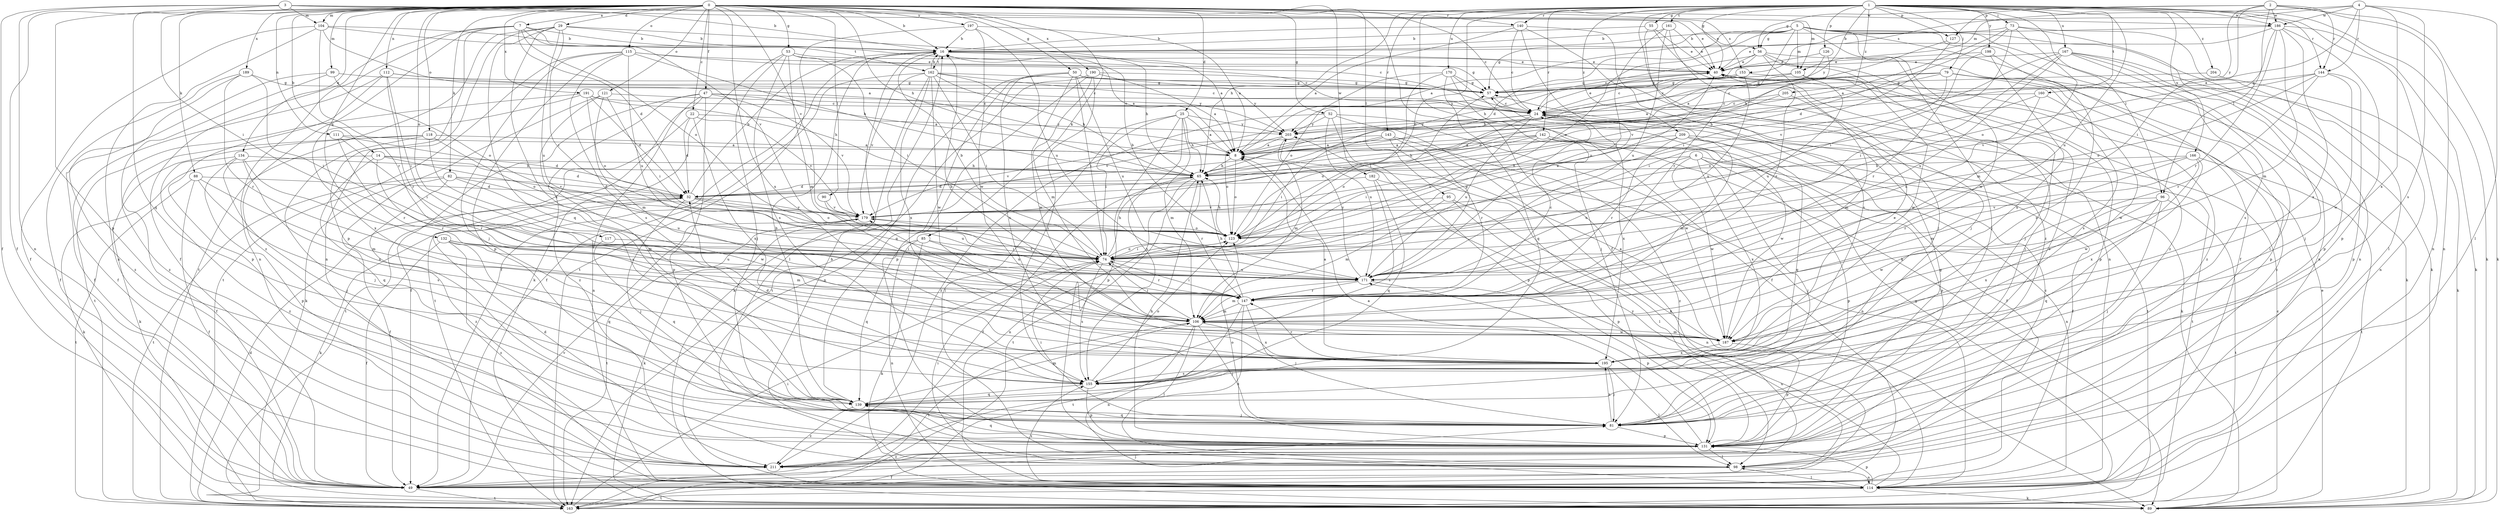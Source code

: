 strict digraph  {
0;
1;
2;
3;
4;
5;
6;
7;
8;
14;
16;
22;
24;
25;
29;
32;
40;
47;
49;
50;
52;
53;
55;
56;
57;
65;
73;
74;
79;
81;
82;
85;
88;
89;
90;
95;
96;
98;
99;
104;
105;
106;
111;
112;
114;
115;
117;
118;
121;
123;
126;
127;
131;
132;
134;
139;
140;
142;
143;
144;
147;
153;
155;
160;
161;
162;
163;
166;
167;
170;
171;
179;
182;
186;
187;
189;
190;
191;
195;
197;
198;
203;
204;
205;
209;
211;
0 -> 7  [label=a];
0 -> 14  [label=b];
0 -> 16  [label=b];
0 -> 22  [label=c];
0 -> 24  [label=c];
0 -> 25  [label=d];
0 -> 29  [label=d];
0 -> 47  [label=f];
0 -> 49  [label=f];
0 -> 50  [label=g];
0 -> 52  [label=g];
0 -> 53  [label=g];
0 -> 65  [label=h];
0 -> 82  [label=k];
0 -> 85  [label=k];
0 -> 88  [label=k];
0 -> 89  [label=k];
0 -> 90  [label=l];
0 -> 95  [label=l];
0 -> 99  [label=m];
0 -> 104  [label=m];
0 -> 111  [label=n];
0 -> 112  [label=n];
0 -> 115  [label=o];
0 -> 117  [label=o];
0 -> 118  [label=o];
0 -> 121  [label=o];
0 -> 132  [label=q];
0 -> 134  [label=q];
0 -> 139  [label=q];
0 -> 140  [label=r];
0 -> 153  [label=s];
0 -> 179  [label=v];
0 -> 182  [label=w];
0 -> 186  [label=w];
0 -> 189  [label=x];
0 -> 190  [label=x];
0 -> 191  [label=x];
0 -> 195  [label=x];
0 -> 197  [label=y];
1 -> 40  [label=e];
1 -> 49  [label=f];
1 -> 55  [label=g];
1 -> 65  [label=h];
1 -> 73  [label=i];
1 -> 79  [label=j];
1 -> 89  [label=k];
1 -> 96  [label=l];
1 -> 114  [label=n];
1 -> 123  [label=o];
1 -> 126  [label=p];
1 -> 127  [label=p];
1 -> 140  [label=r];
1 -> 142  [label=r];
1 -> 143  [label=r];
1 -> 144  [label=r];
1 -> 160  [label=t];
1 -> 161  [label=t];
1 -> 166  [label=u];
1 -> 167  [label=u];
1 -> 170  [label=u];
1 -> 171  [label=u];
1 -> 186  [label=w];
1 -> 198  [label=y];
1 -> 203  [label=y];
1 -> 204  [label=z];
1 -> 205  [label=z];
1 -> 209  [label=z];
1 -> 211  [label=z];
2 -> 56  [label=g];
2 -> 74  [label=i];
2 -> 89  [label=k];
2 -> 96  [label=l];
2 -> 114  [label=n];
2 -> 127  [label=p];
2 -> 144  [label=r];
2 -> 186  [label=w];
2 -> 203  [label=y];
3 -> 16  [label=b];
3 -> 40  [label=e];
3 -> 49  [label=f];
3 -> 56  [label=g];
3 -> 74  [label=i];
3 -> 104  [label=m];
3 -> 105  [label=m];
3 -> 114  [label=n];
3 -> 131  [label=p];
4 -> 8  [label=a];
4 -> 98  [label=l];
4 -> 105  [label=m];
4 -> 144  [label=r];
4 -> 153  [label=s];
4 -> 155  [label=s];
4 -> 186  [label=w];
4 -> 195  [label=x];
5 -> 8  [label=a];
5 -> 32  [label=d];
5 -> 49  [label=f];
5 -> 56  [label=g];
5 -> 57  [label=g];
5 -> 81  [label=j];
5 -> 89  [label=k];
5 -> 98  [label=l];
5 -> 105  [label=m];
5 -> 114  [label=n];
5 -> 123  [label=o];
5 -> 147  [label=r];
5 -> 187  [label=w];
6 -> 65  [label=h];
6 -> 81  [label=j];
6 -> 114  [label=n];
6 -> 131  [label=p];
6 -> 171  [label=u];
6 -> 187  [label=w];
6 -> 195  [label=x];
7 -> 16  [label=b];
7 -> 32  [label=d];
7 -> 49  [label=f];
7 -> 114  [label=n];
7 -> 123  [label=o];
7 -> 131  [label=p];
7 -> 162  [label=t];
7 -> 179  [label=v];
7 -> 211  [label=z];
8 -> 65  [label=h];
8 -> 123  [label=o];
14 -> 32  [label=d];
14 -> 65  [label=h];
14 -> 89  [label=k];
14 -> 139  [label=q];
14 -> 147  [label=r];
14 -> 179  [label=v];
16 -> 40  [label=e];
16 -> 49  [label=f];
16 -> 57  [label=g];
16 -> 65  [label=h];
16 -> 98  [label=l];
16 -> 162  [label=t];
22 -> 32  [label=d];
22 -> 163  [label=t];
22 -> 179  [label=v];
22 -> 195  [label=x];
22 -> 203  [label=y];
24 -> 40  [label=e];
24 -> 49  [label=f];
24 -> 89  [label=k];
24 -> 123  [label=o];
24 -> 163  [label=t];
24 -> 171  [label=u];
24 -> 179  [label=v];
24 -> 195  [label=x];
24 -> 203  [label=y];
25 -> 8  [label=a];
25 -> 65  [label=h];
25 -> 74  [label=i];
25 -> 98  [label=l];
25 -> 106  [label=m];
25 -> 131  [label=p];
25 -> 155  [label=s];
25 -> 203  [label=y];
29 -> 8  [label=a];
29 -> 16  [label=b];
29 -> 74  [label=i];
29 -> 114  [label=n];
29 -> 139  [label=q];
29 -> 163  [label=t];
29 -> 171  [label=u];
29 -> 195  [label=x];
32 -> 16  [label=b];
32 -> 74  [label=i];
32 -> 81  [label=j];
32 -> 89  [label=k];
32 -> 123  [label=o];
32 -> 179  [label=v];
40 -> 57  [label=g];
40 -> 81  [label=j];
40 -> 203  [label=y];
47 -> 8  [label=a];
47 -> 24  [label=c];
47 -> 49  [label=f];
47 -> 114  [label=n];
47 -> 131  [label=p];
47 -> 163  [label=t];
47 -> 179  [label=v];
47 -> 211  [label=z];
49 -> 81  [label=j];
49 -> 163  [label=t];
49 -> 171  [label=u];
49 -> 179  [label=v];
50 -> 57  [label=g];
50 -> 74  [label=i];
50 -> 114  [label=n];
50 -> 139  [label=q];
50 -> 171  [label=u];
50 -> 187  [label=w];
50 -> 195  [label=x];
50 -> 203  [label=y];
52 -> 89  [label=k];
52 -> 131  [label=p];
52 -> 171  [label=u];
52 -> 187  [label=w];
52 -> 203  [label=y];
52 -> 211  [label=z];
53 -> 8  [label=a];
53 -> 40  [label=e];
53 -> 74  [label=i];
53 -> 81  [label=j];
53 -> 89  [label=k];
53 -> 106  [label=m];
53 -> 155  [label=s];
55 -> 16  [label=b];
55 -> 40  [label=e];
55 -> 81  [label=j];
55 -> 211  [label=z];
56 -> 24  [label=c];
56 -> 40  [label=e];
56 -> 65  [label=h];
56 -> 81  [label=j];
56 -> 89  [label=k];
56 -> 147  [label=r];
56 -> 211  [label=z];
57 -> 24  [label=c];
65 -> 32  [label=d];
65 -> 49  [label=f];
65 -> 114  [label=n];
65 -> 147  [label=r];
65 -> 163  [label=t];
73 -> 8  [label=a];
73 -> 16  [label=b];
73 -> 32  [label=d];
73 -> 74  [label=i];
73 -> 98  [label=l];
73 -> 106  [label=m];
73 -> 114  [label=n];
74 -> 16  [label=b];
74 -> 40  [label=e];
74 -> 65  [label=h];
74 -> 123  [label=o];
74 -> 147  [label=r];
74 -> 155  [label=s];
74 -> 171  [label=u];
79 -> 24  [label=c];
79 -> 57  [label=g];
79 -> 65  [label=h];
79 -> 74  [label=i];
79 -> 131  [label=p];
79 -> 155  [label=s];
79 -> 211  [label=z];
81 -> 40  [label=e];
81 -> 74  [label=i];
81 -> 131  [label=p];
81 -> 139  [label=q];
81 -> 195  [label=x];
82 -> 32  [label=d];
82 -> 49  [label=f];
82 -> 163  [label=t];
82 -> 171  [label=u];
82 -> 187  [label=w];
82 -> 211  [label=z];
85 -> 74  [label=i];
85 -> 89  [label=k];
85 -> 114  [label=n];
85 -> 139  [label=q];
85 -> 171  [label=u];
88 -> 32  [label=d];
88 -> 49  [label=f];
88 -> 106  [label=m];
88 -> 155  [label=s];
88 -> 163  [label=t];
89 -> 24  [label=c];
89 -> 40  [label=e];
90 -> 171  [label=u];
90 -> 179  [label=v];
95 -> 106  [label=m];
95 -> 114  [label=n];
95 -> 131  [label=p];
95 -> 179  [label=v];
96 -> 81  [label=j];
96 -> 139  [label=q];
96 -> 163  [label=t];
96 -> 179  [label=v];
96 -> 187  [label=w];
96 -> 195  [label=x];
98 -> 16  [label=b];
98 -> 24  [label=c];
98 -> 32  [label=d];
98 -> 49  [label=f];
98 -> 74  [label=i];
98 -> 114  [label=n];
99 -> 49  [label=f];
99 -> 57  [label=g];
99 -> 123  [label=o];
99 -> 211  [label=z];
104 -> 8  [label=a];
104 -> 16  [label=b];
104 -> 24  [label=c];
104 -> 49  [label=f];
104 -> 114  [label=n];
104 -> 147  [label=r];
105 -> 8  [label=a];
105 -> 24  [label=c];
105 -> 57  [label=g];
105 -> 171  [label=u];
105 -> 187  [label=w];
106 -> 16  [label=b];
106 -> 74  [label=i];
106 -> 81  [label=j];
106 -> 98  [label=l];
106 -> 114  [label=n];
106 -> 163  [label=t];
106 -> 179  [label=v];
106 -> 187  [label=w];
106 -> 195  [label=x];
111 -> 8  [label=a];
111 -> 32  [label=d];
111 -> 74  [label=i];
111 -> 147  [label=r];
112 -> 24  [label=c];
112 -> 49  [label=f];
112 -> 57  [label=g];
112 -> 74  [label=i];
112 -> 131  [label=p];
112 -> 147  [label=r];
114 -> 89  [label=k];
114 -> 98  [label=l];
114 -> 131  [label=p];
114 -> 155  [label=s];
114 -> 163  [label=t];
114 -> 203  [label=y];
115 -> 24  [label=c];
115 -> 40  [label=e];
115 -> 65  [label=h];
115 -> 81  [label=j];
115 -> 131  [label=p];
115 -> 155  [label=s];
115 -> 163  [label=t];
115 -> 171  [label=u];
117 -> 74  [label=i];
117 -> 139  [label=q];
118 -> 8  [label=a];
118 -> 49  [label=f];
118 -> 81  [label=j];
118 -> 89  [label=k];
118 -> 123  [label=o];
118 -> 155  [label=s];
121 -> 24  [label=c];
121 -> 74  [label=i];
121 -> 89  [label=k];
121 -> 106  [label=m];
121 -> 139  [label=q];
123 -> 16  [label=b];
123 -> 65  [label=h];
123 -> 74  [label=i];
126 -> 8  [label=a];
126 -> 40  [label=e];
126 -> 179  [label=v];
127 -> 65  [label=h];
127 -> 74  [label=i];
131 -> 8  [label=a];
131 -> 57  [label=g];
131 -> 65  [label=h];
131 -> 98  [label=l];
131 -> 123  [label=o];
131 -> 139  [label=q];
131 -> 211  [label=z];
132 -> 49  [label=f];
132 -> 74  [label=i];
132 -> 106  [label=m];
132 -> 139  [label=q];
132 -> 171  [label=u];
132 -> 211  [label=z];
134 -> 65  [label=h];
134 -> 81  [label=j];
134 -> 131  [label=p];
134 -> 147  [label=r];
134 -> 195  [label=x];
134 -> 211  [label=z];
139 -> 16  [label=b];
139 -> 81  [label=j];
139 -> 106  [label=m];
139 -> 211  [label=z];
140 -> 8  [label=a];
140 -> 16  [label=b];
140 -> 24  [label=c];
140 -> 114  [label=n];
140 -> 155  [label=s];
140 -> 171  [label=u];
142 -> 8  [label=a];
142 -> 65  [label=h];
142 -> 74  [label=i];
142 -> 123  [label=o];
142 -> 131  [label=p];
142 -> 139  [label=q];
142 -> 187  [label=w];
143 -> 8  [label=a];
143 -> 74  [label=i];
143 -> 114  [label=n];
143 -> 147  [label=r];
143 -> 179  [label=v];
143 -> 211  [label=z];
144 -> 57  [label=g];
144 -> 123  [label=o];
144 -> 131  [label=p];
144 -> 147  [label=r];
144 -> 179  [label=v];
144 -> 187  [label=w];
147 -> 24  [label=c];
147 -> 65  [label=h];
147 -> 74  [label=i];
147 -> 81  [label=j];
147 -> 106  [label=m];
147 -> 163  [label=t];
147 -> 211  [label=z];
153 -> 24  [label=c];
153 -> 57  [label=g];
153 -> 65  [label=h];
153 -> 131  [label=p];
153 -> 171  [label=u];
155 -> 32  [label=d];
155 -> 123  [label=o];
155 -> 131  [label=p];
155 -> 139  [label=q];
160 -> 24  [label=c];
160 -> 123  [label=o];
160 -> 171  [label=u];
160 -> 187  [label=w];
161 -> 16  [label=b];
161 -> 40  [label=e];
161 -> 74  [label=i];
161 -> 81  [label=j];
161 -> 171  [label=u];
162 -> 16  [label=b];
162 -> 24  [label=c];
162 -> 49  [label=f];
162 -> 57  [label=g];
162 -> 65  [label=h];
162 -> 74  [label=i];
162 -> 89  [label=k];
162 -> 179  [label=v];
162 -> 187  [label=w];
162 -> 195  [label=x];
162 -> 203  [label=y];
163 -> 32  [label=d];
163 -> 57  [label=g];
163 -> 74  [label=i];
166 -> 65  [label=h];
166 -> 106  [label=m];
166 -> 147  [label=r];
166 -> 163  [label=t];
166 -> 187  [label=w];
166 -> 195  [label=x];
167 -> 40  [label=e];
167 -> 74  [label=i];
167 -> 81  [label=j];
167 -> 114  [label=n];
167 -> 131  [label=p];
167 -> 155  [label=s];
167 -> 171  [label=u];
167 -> 179  [label=v];
170 -> 49  [label=f];
170 -> 57  [label=g];
170 -> 74  [label=i];
170 -> 81  [label=j];
170 -> 123  [label=o];
170 -> 139  [label=q];
171 -> 57  [label=g];
171 -> 106  [label=m];
171 -> 131  [label=p];
171 -> 147  [label=r];
171 -> 179  [label=v];
171 -> 203  [label=y];
179 -> 89  [label=k];
179 -> 123  [label=o];
179 -> 163  [label=t];
182 -> 32  [label=d];
182 -> 98  [label=l];
182 -> 139  [label=q];
182 -> 155  [label=s];
186 -> 16  [label=b];
186 -> 40  [label=e];
186 -> 89  [label=k];
186 -> 106  [label=m];
186 -> 123  [label=o];
186 -> 131  [label=p];
186 -> 147  [label=r];
186 -> 195  [label=x];
187 -> 8  [label=a];
187 -> 106  [label=m];
187 -> 131  [label=p];
187 -> 195  [label=x];
189 -> 49  [label=f];
189 -> 57  [label=g];
189 -> 74  [label=i];
189 -> 147  [label=r];
189 -> 211  [label=z];
190 -> 8  [label=a];
190 -> 57  [label=g];
190 -> 106  [label=m];
190 -> 131  [label=p];
190 -> 155  [label=s];
190 -> 163  [label=t];
191 -> 24  [label=c];
191 -> 32  [label=d];
191 -> 65  [label=h];
191 -> 123  [label=o];
191 -> 163  [label=t];
191 -> 195  [label=x];
195 -> 8  [label=a];
195 -> 40  [label=e];
195 -> 81  [label=j];
195 -> 98  [label=l];
195 -> 147  [label=r];
195 -> 155  [label=s];
197 -> 8  [label=a];
197 -> 16  [label=b];
197 -> 163  [label=t];
197 -> 171  [label=u];
197 -> 187  [label=w];
198 -> 40  [label=e];
198 -> 147  [label=r];
198 -> 155  [label=s];
198 -> 195  [label=x];
203 -> 8  [label=a];
203 -> 106  [label=m];
203 -> 123  [label=o];
204 -> 57  [label=g];
204 -> 89  [label=k];
205 -> 24  [label=c];
205 -> 32  [label=d];
205 -> 106  [label=m];
209 -> 8  [label=a];
209 -> 49  [label=f];
209 -> 106  [label=m];
209 -> 123  [label=o];
209 -> 147  [label=r];
209 -> 163  [label=t];
}
